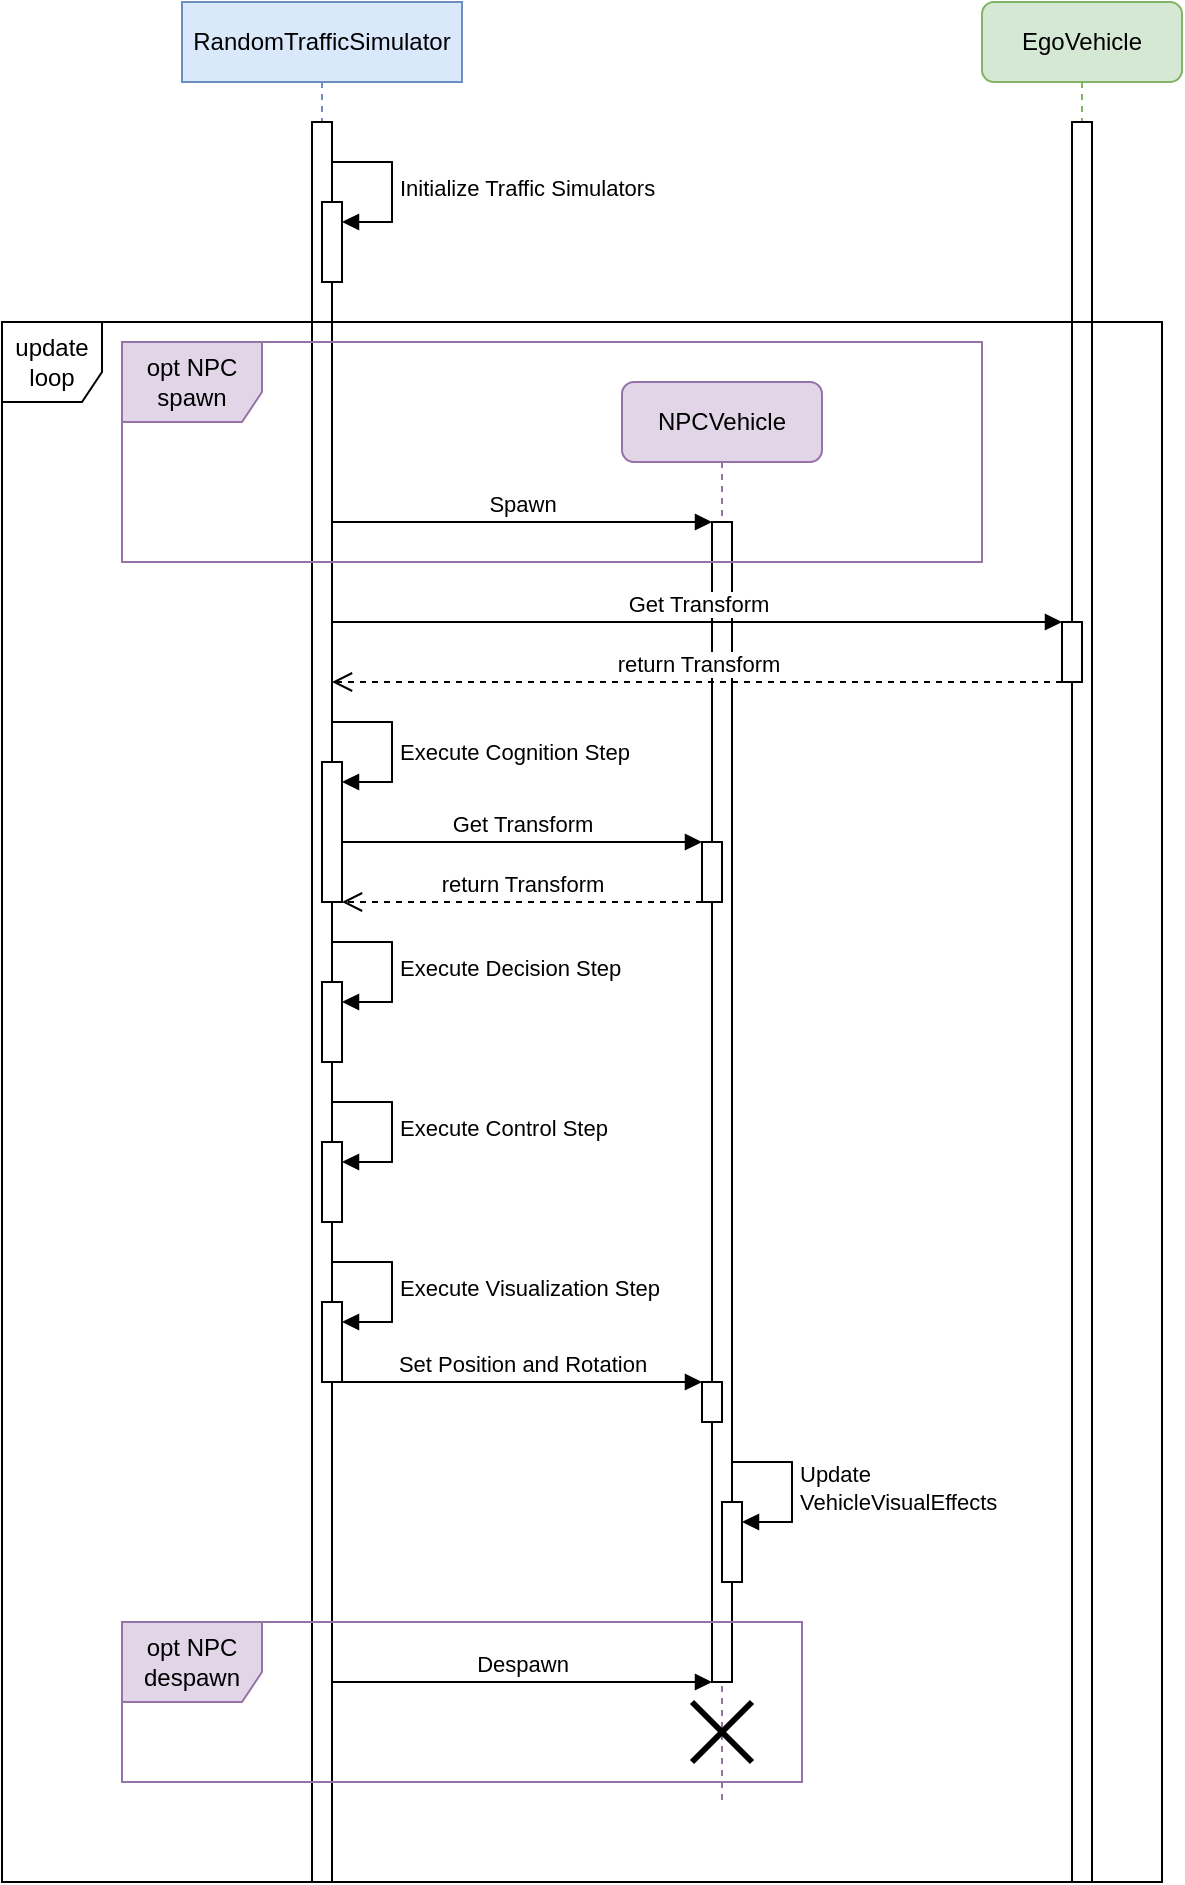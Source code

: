 <mxfile version="21.5.2" type="device">
  <diagram name="Page-1" id="2YBvvXClWsGukQMizWep">
    <mxGraphModel dx="1562" dy="893" grid="1" gridSize="10" guides="1" tooltips="1" connect="1" arrows="1" fold="1" page="1" pageScale="1" pageWidth="850" pageHeight="1100" math="0" shadow="0">
      <root>
        <mxCell id="0" />
        <mxCell id="1" parent="0" />
        <mxCell id="aM9ryv3xv72pqoxQDRHE-1" value="&lt;div&gt;RandomTrafficSimulator&lt;/div&gt;" style="shape=umlLifeline;perimeter=lifelinePerimeter;whiteSpace=wrap;html=1;container=0;dropTarget=0;collapsible=0;recursiveResize=0;outlineConnect=0;portConstraint=eastwest;newEdgeStyle={&quot;edgeStyle&quot;:&quot;elbowEdgeStyle&quot;,&quot;elbow&quot;:&quot;vertical&quot;,&quot;curved&quot;:0,&quot;rounded&quot;:0};fillColor=#dae8fc;strokeColor=#6c8ebf;rounded=0;" parent="1" vertex="1">
          <mxGeometry x="230" y="40" width="140" height="940" as="geometry" />
        </mxCell>
        <mxCell id="aM9ryv3xv72pqoxQDRHE-2" value="" style="html=1;points=[];perimeter=orthogonalPerimeter;outlineConnect=0;targetShapes=umlLifeline;portConstraint=eastwest;newEdgeStyle={&quot;edgeStyle&quot;:&quot;elbowEdgeStyle&quot;,&quot;elbow&quot;:&quot;vertical&quot;,&quot;curved&quot;:0,&quot;rounded&quot;:0};" parent="aM9ryv3xv72pqoxQDRHE-1" vertex="1">
          <mxGeometry x="65" y="60" width="10" height="880" as="geometry" />
        </mxCell>
        <mxCell id="VZETpKhERo8CzhVwRjxm-15" value="" style="html=1;points=[];perimeter=orthogonalPerimeter;outlineConnect=0;targetShapes=umlLifeline;portConstraint=eastwest;newEdgeStyle={&quot;edgeStyle&quot;:&quot;elbowEdgeStyle&quot;,&quot;elbow&quot;:&quot;vertical&quot;,&quot;curved&quot;:0,&quot;rounded&quot;:0};" parent="aM9ryv3xv72pqoxQDRHE-1" vertex="1">
          <mxGeometry x="70" y="100" width="10" height="40" as="geometry" />
        </mxCell>
        <mxCell id="VZETpKhERo8CzhVwRjxm-16" value="Initialize Traffic Simulators" style="html=1;align=left;spacingLeft=2;endArrow=block;rounded=0;edgeStyle=orthogonalEdgeStyle;curved=0;rounded=0;" parent="aM9ryv3xv72pqoxQDRHE-1" target="VZETpKhERo8CzhVwRjxm-15" edge="1">
          <mxGeometry relative="1" as="geometry">
            <mxPoint x="75" y="80" as="sourcePoint" />
            <Array as="points">
              <mxPoint x="105" y="110" />
            </Array>
          </mxGeometry>
        </mxCell>
        <mxCell id="VZETpKhERo8CzhVwRjxm-83" value="" style="html=1;points=[];perimeter=orthogonalPerimeter;outlineConnect=0;targetShapes=umlLifeline;portConstraint=eastwest;newEdgeStyle={&quot;edgeStyle&quot;:&quot;elbowEdgeStyle&quot;,&quot;elbow&quot;:&quot;vertical&quot;,&quot;curved&quot;:0,&quot;rounded&quot;:0};" parent="aM9ryv3xv72pqoxQDRHE-1" vertex="1">
          <mxGeometry x="70" y="490" width="10" height="40" as="geometry" />
        </mxCell>
        <mxCell id="VZETpKhERo8CzhVwRjxm-84" value="Execute Decision Step" style="html=1;align=left;spacingLeft=2;endArrow=block;rounded=0;edgeStyle=orthogonalEdgeStyle;curved=0;rounded=0;" parent="aM9ryv3xv72pqoxQDRHE-1" target="VZETpKhERo8CzhVwRjxm-83" edge="1">
          <mxGeometry relative="1" as="geometry">
            <mxPoint x="75" y="470" as="sourcePoint" />
            <Array as="points">
              <mxPoint x="105" y="500" />
            </Array>
          </mxGeometry>
        </mxCell>
        <mxCell id="VZETpKhERo8CzhVwRjxm-85" value="" style="html=1;points=[];perimeter=orthogonalPerimeter;outlineConnect=0;targetShapes=umlLifeline;portConstraint=eastwest;newEdgeStyle={&quot;edgeStyle&quot;:&quot;elbowEdgeStyle&quot;,&quot;elbow&quot;:&quot;vertical&quot;,&quot;curved&quot;:0,&quot;rounded&quot;:0};" parent="aM9ryv3xv72pqoxQDRHE-1" vertex="1">
          <mxGeometry x="70" y="570" width="10" height="40" as="geometry" />
        </mxCell>
        <mxCell id="VZETpKhERo8CzhVwRjxm-86" value="Execute Control Step" style="html=1;align=left;spacingLeft=2;endArrow=block;rounded=0;edgeStyle=orthogonalEdgeStyle;curved=0;rounded=0;" parent="aM9ryv3xv72pqoxQDRHE-1" target="VZETpKhERo8CzhVwRjxm-85" edge="1">
          <mxGeometry relative="1" as="geometry">
            <mxPoint x="75" y="550" as="sourcePoint" />
            <Array as="points">
              <mxPoint x="105" y="580" />
            </Array>
          </mxGeometry>
        </mxCell>
        <mxCell id="VZETpKhERo8CzhVwRjxm-87" value="" style="html=1;points=[];perimeter=orthogonalPerimeter;outlineConnect=0;targetShapes=umlLifeline;portConstraint=eastwest;newEdgeStyle={&quot;edgeStyle&quot;:&quot;elbowEdgeStyle&quot;,&quot;elbow&quot;:&quot;vertical&quot;,&quot;curved&quot;:0,&quot;rounded&quot;:0};" parent="aM9ryv3xv72pqoxQDRHE-1" vertex="1">
          <mxGeometry x="70" y="650" width="10" height="40" as="geometry" />
        </mxCell>
        <mxCell id="VZETpKhERo8CzhVwRjxm-88" value="Execute Visualization Step" style="html=1;align=left;spacingLeft=2;endArrow=block;rounded=0;edgeStyle=orthogonalEdgeStyle;curved=0;rounded=0;" parent="aM9ryv3xv72pqoxQDRHE-1" target="VZETpKhERo8CzhVwRjxm-87" edge="1">
          <mxGeometry relative="1" as="geometry">
            <mxPoint x="75" y="630" as="sourcePoint" />
            <Array as="points">
              <mxPoint x="105" y="660" />
            </Array>
          </mxGeometry>
        </mxCell>
        <mxCell id="VZETpKhERo8CzhVwRjxm-45" value="EgoVehicle" style="shape=umlLifeline;perimeter=lifelinePerimeter;whiteSpace=wrap;html=1;container=1;dropTarget=0;collapsible=0;recursiveResize=0;outlineConnect=0;portConstraint=eastwest;newEdgeStyle={&quot;edgeStyle&quot;:&quot;elbowEdgeStyle&quot;,&quot;elbow&quot;:&quot;vertical&quot;,&quot;curved&quot;:0,&quot;rounded&quot;:0};fillColor=#d5e8d4;strokeColor=#82b366;rounded=1;" parent="1" vertex="1">
          <mxGeometry x="630" y="40" width="100" height="940" as="geometry" />
        </mxCell>
        <mxCell id="VZETpKhERo8CzhVwRjxm-46" value="" style="html=1;points=[];perimeter=orthogonalPerimeter;outlineConnect=0;targetShapes=umlLifeline;portConstraint=eastwest;newEdgeStyle={&quot;edgeStyle&quot;:&quot;elbowEdgeStyle&quot;,&quot;elbow&quot;:&quot;vertical&quot;,&quot;curved&quot;:0,&quot;rounded&quot;:0};" parent="VZETpKhERo8CzhVwRjxm-45" vertex="1">
          <mxGeometry x="45" y="60" width="10" height="880" as="geometry" />
        </mxCell>
        <mxCell id="VZETpKhERo8CzhVwRjxm-64" value="" style="html=1;points=[];perimeter=orthogonalPerimeter;outlineConnect=0;targetShapes=umlLifeline;portConstraint=eastwest;newEdgeStyle={&quot;edgeStyle&quot;:&quot;elbowEdgeStyle&quot;,&quot;elbow&quot;:&quot;vertical&quot;,&quot;curved&quot;:0,&quot;rounded&quot;:0};" parent="VZETpKhERo8CzhVwRjxm-45" vertex="1">
          <mxGeometry x="40" y="310" width="10" height="30" as="geometry" />
        </mxCell>
        <mxCell id="VZETpKhERo8CzhVwRjxm-51" value="update loop" style="shape=umlFrame;whiteSpace=wrap;html=1;pointerEvents=0;recursiveResize=0;container=0;collapsible=0;width=50;height=40;" parent="1" vertex="1">
          <mxGeometry x="140" y="200" width="580" height="780" as="geometry" />
        </mxCell>
        <mxCell id="VZETpKhERo8CzhVwRjxm-56" value="Spawn" style="html=1;verticalAlign=bottom;endArrow=block;edgeStyle=elbowEdgeStyle;elbow=horizontal;curved=0;rounded=0;" parent="1" source="aM9ryv3xv72pqoxQDRHE-2" target="VZETpKhERo8CzhVwRjxm-55" edge="1">
          <mxGeometry relative="1" as="geometry">
            <mxPoint x="365" y="300" as="sourcePoint" />
            <Array as="points">
              <mxPoint x="370" y="300" />
            </Array>
          </mxGeometry>
        </mxCell>
        <mxCell id="VZETpKhERo8CzhVwRjxm-18" value="NPCVehicle" style="shape=umlLifeline;perimeter=lifelinePerimeter;whiteSpace=wrap;html=1;container=1;dropTarget=0;collapsible=0;recursiveResize=0;outlineConnect=0;portConstraint=eastwest;newEdgeStyle={&quot;edgeStyle&quot;:&quot;elbowEdgeStyle&quot;,&quot;elbow&quot;:&quot;vertical&quot;,&quot;curved&quot;:0,&quot;rounded&quot;:0};fillColor=#e1d5e7;strokeColor=#9673a6;rounded=1;" parent="1" vertex="1">
          <mxGeometry x="450" y="230" width="100" height="710" as="geometry" />
        </mxCell>
        <mxCell id="VZETpKhERo8CzhVwRjxm-55" value="" style="html=1;points=[];perimeter=orthogonalPerimeter;outlineConnect=0;targetShapes=umlLifeline;portConstraint=eastwest;newEdgeStyle={&quot;edgeStyle&quot;:&quot;elbowEdgeStyle&quot;,&quot;elbow&quot;:&quot;vertical&quot;,&quot;curved&quot;:0,&quot;rounded&quot;:0};" parent="VZETpKhERo8CzhVwRjxm-18" vertex="1">
          <mxGeometry x="45" y="70" width="10" height="580" as="geometry" />
        </mxCell>
        <mxCell id="coJVA09mvDTTBSvwevrf-1" value="" style="html=1;points=[];perimeter=orthogonalPerimeter;outlineConnect=0;targetShapes=umlLifeline;portConstraint=eastwest;newEdgeStyle={&quot;edgeStyle&quot;:&quot;elbowEdgeStyle&quot;,&quot;elbow&quot;:&quot;vertical&quot;,&quot;curved&quot;:0,&quot;rounded&quot;:0};" vertex="1" parent="VZETpKhERo8CzhVwRjxm-18">
          <mxGeometry x="40" y="230" width="10" height="30" as="geometry" />
        </mxCell>
        <mxCell id="VZETpKhERo8CzhVwRjxm-89" value="" style="html=1;points=[];perimeter=orthogonalPerimeter;outlineConnect=0;targetShapes=umlLifeline;portConstraint=eastwest;newEdgeStyle={&quot;edgeStyle&quot;:&quot;elbowEdgeStyle&quot;,&quot;elbow&quot;:&quot;vertical&quot;,&quot;curved&quot;:0,&quot;rounded&quot;:0};" parent="VZETpKhERo8CzhVwRjxm-18" vertex="1">
          <mxGeometry x="40" y="500" width="10" height="20" as="geometry" />
        </mxCell>
        <mxCell id="coJVA09mvDTTBSvwevrf-12" value="" style="html=1;points=[];perimeter=orthogonalPerimeter;outlineConnect=0;targetShapes=umlLifeline;portConstraint=eastwest;newEdgeStyle={&quot;edgeStyle&quot;:&quot;elbowEdgeStyle&quot;,&quot;elbow&quot;:&quot;vertical&quot;,&quot;curved&quot;:0,&quot;rounded&quot;:0};" vertex="1" parent="VZETpKhERo8CzhVwRjxm-18">
          <mxGeometry x="50" y="560" width="10" height="40" as="geometry" />
        </mxCell>
        <mxCell id="coJVA09mvDTTBSvwevrf-13" value="&lt;div&gt;Update&lt;/div&gt;&lt;div&gt;VehicleVisualEffects&lt;/div&gt;" style="html=1;align=left;spacingLeft=2;endArrow=block;rounded=0;edgeStyle=orthogonalEdgeStyle;curved=0;rounded=0;" edge="1" target="coJVA09mvDTTBSvwevrf-12" parent="VZETpKhERo8CzhVwRjxm-18">
          <mxGeometry relative="1" as="geometry">
            <mxPoint x="55" y="540" as="sourcePoint" />
            <Array as="points">
              <mxPoint x="85" y="570" />
            </Array>
          </mxGeometry>
        </mxCell>
        <mxCell id="VZETpKhERo8CzhVwRjxm-54" value="opt NPC spawn" style="shape=umlFrame;whiteSpace=wrap;html=1;pointerEvents=0;recursiveResize=0;container=0;collapsible=0;width=70;height=40;fillColor=#e1d5e7;strokeColor=#9673a6;" parent="1" vertex="1">
          <mxGeometry x="200" y="210" width="430" height="110" as="geometry" />
        </mxCell>
        <mxCell id="VZETpKhERo8CzhVwRjxm-81" value="" style="html=1;points=[];perimeter=orthogonalPerimeter;outlineConnect=0;targetShapes=umlLifeline;portConstraint=eastwest;newEdgeStyle={&quot;edgeStyle&quot;:&quot;elbowEdgeStyle&quot;,&quot;elbow&quot;:&quot;vertical&quot;,&quot;curved&quot;:0,&quot;rounded&quot;:0};" parent="1" vertex="1">
          <mxGeometry x="300" y="420" width="10" height="70" as="geometry" />
        </mxCell>
        <mxCell id="VZETpKhERo8CzhVwRjxm-82" value="&lt;div&gt;Execute Cognition Step&lt;br&gt;&lt;/div&gt;" style="html=1;align=left;spacingLeft=2;endArrow=block;rounded=0;edgeStyle=orthogonalEdgeStyle;curved=0;rounded=0;" parent="1" target="VZETpKhERo8CzhVwRjxm-81" edge="1">
          <mxGeometry x="0.053" relative="1" as="geometry">
            <mxPoint x="305" y="400" as="sourcePoint" />
            <Array as="points">
              <mxPoint x="335" y="400" />
              <mxPoint x="335" y="430" />
            </Array>
            <mxPoint as="offset" />
          </mxGeometry>
        </mxCell>
        <mxCell id="VZETpKhERo8CzhVwRjxm-65" value="Get Transform" style="html=1;verticalAlign=bottom;endArrow=block;edgeStyle=elbowEdgeStyle;elbow=vertical;curved=0;rounded=0;" parent="1" target="VZETpKhERo8CzhVwRjxm-64" edge="1">
          <mxGeometry relative="1" as="geometry">
            <mxPoint x="305" y="350" as="sourcePoint" />
            <mxPoint x="710" y="350" as="targetPoint" />
          </mxGeometry>
        </mxCell>
        <mxCell id="VZETpKhERo8CzhVwRjxm-66" value="return Transform" style="html=1;verticalAlign=bottom;endArrow=open;dashed=1;endSize=8;edgeStyle=elbowEdgeStyle;elbow=vertical;curved=0;rounded=0;" parent="1" source="VZETpKhERo8CzhVwRjxm-64" edge="1">
          <mxGeometry relative="1" as="geometry">
            <mxPoint x="305" y="380" as="targetPoint" />
            <mxPoint x="710" y="380" as="sourcePoint" />
          </mxGeometry>
        </mxCell>
        <mxCell id="coJVA09mvDTTBSvwevrf-2" value="&lt;div&gt;Get Transform&lt;/div&gt;" style="html=1;verticalAlign=bottom;endArrow=block;edgeStyle=elbowEdgeStyle;elbow=vertical;curved=0;rounded=0;" edge="1" target="coJVA09mvDTTBSvwevrf-1" parent="1" source="VZETpKhERo8CzhVwRjxm-81">
          <mxGeometry relative="1" as="geometry">
            <mxPoint x="420" y="430" as="sourcePoint" />
            <Array as="points">
              <mxPoint x="450" y="460" />
              <mxPoint x="460" y="440" />
              <mxPoint x="450" y="430" />
            </Array>
          </mxGeometry>
        </mxCell>
        <mxCell id="coJVA09mvDTTBSvwevrf-3" value="return Transform" style="html=1;verticalAlign=bottom;endArrow=open;dashed=1;endSize=8;edgeStyle=elbowEdgeStyle;elbow=vertical;curved=0;rounded=0;" edge="1" parent="1">
          <mxGeometry relative="1" as="geometry">
            <mxPoint x="310" y="490" as="targetPoint" />
            <mxPoint x="490" y="490" as="sourcePoint" />
            <Array as="points">
              <mxPoint x="390" y="490" />
            </Array>
          </mxGeometry>
        </mxCell>
        <mxCell id="VZETpKhERo8CzhVwRjxm-90" value="Set Position and Rotation" style="html=1;verticalAlign=bottom;endArrow=block;edgeStyle=elbowEdgeStyle;elbow=vertical;curved=0;rounded=0;" parent="1" source="VZETpKhERo8CzhVwRjxm-87" target="VZETpKhERo8CzhVwRjxm-89" edge="1">
          <mxGeometry relative="1" as="geometry">
            <mxPoint x="415" y="820" as="sourcePoint" />
            <Array as="points">
              <mxPoint x="400" y="730" />
            </Array>
          </mxGeometry>
        </mxCell>
        <mxCell id="VZETpKhERo8CzhVwRjxm-93" value="opt NPC despawn" style="shape=umlFrame;whiteSpace=wrap;html=1;pointerEvents=0;recursiveResize=0;container=1;collapsible=0;width=70;height=40;fillColor=#e1d5e7;strokeColor=#9673a6;" parent="1" vertex="1">
          <mxGeometry x="200" y="850" width="340" height="80" as="geometry" />
        </mxCell>
        <mxCell id="VZETpKhERo8CzhVwRjxm-92" value="Despawn" style="html=1;verticalAlign=bottom;endArrow=block;edgeStyle=elbowEdgeStyle;elbow=vertical;curved=0;rounded=0;" parent="VZETpKhERo8CzhVwRjxm-93" edge="1">
          <mxGeometry width="80" relative="1" as="geometry">
            <mxPoint x="105" y="30" as="sourcePoint" />
            <mxPoint x="295" y="30" as="targetPoint" />
            <Array as="points">
              <mxPoint x="290" y="30" />
            </Array>
          </mxGeometry>
        </mxCell>
        <mxCell id="VZETpKhERo8CzhVwRjxm-94" value="" style="shape=umlDestroy;whiteSpace=wrap;html=1;strokeWidth=3;targetShapes=umlLifeline;" parent="VZETpKhERo8CzhVwRjxm-93" vertex="1">
          <mxGeometry x="285" y="40" width="30" height="30" as="geometry" />
        </mxCell>
      </root>
    </mxGraphModel>
  </diagram>
</mxfile>
